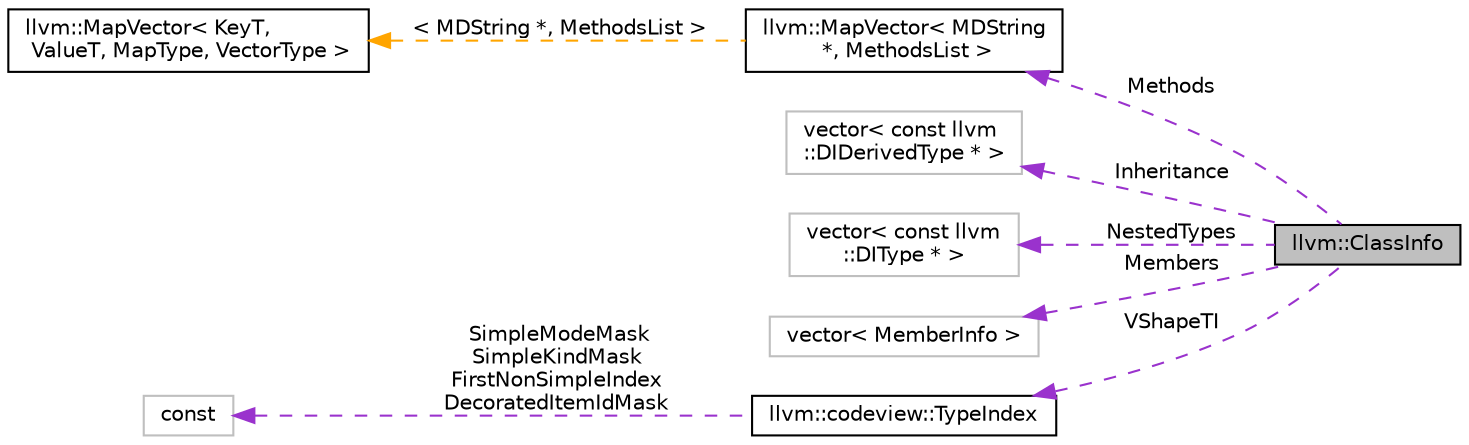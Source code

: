 digraph "llvm::ClassInfo"
{
 // LATEX_PDF_SIZE
  bgcolor="transparent";
  edge [fontname="Helvetica",fontsize="10",labelfontname="Helvetica",labelfontsize="10"];
  node [fontname="Helvetica",fontsize="10",shape=record];
  rankdir="LR";
  Node1 [label="llvm::ClassInfo",height=0.2,width=0.4,color="black", fillcolor="grey75", style="filled", fontcolor="black",tooltip=" "];
  Node2 -> Node1 [dir="back",color="darkorchid3",fontsize="10",style="dashed",label=" Methods" ,fontname="Helvetica"];
  Node2 [label="llvm::MapVector\< MDString\l *, MethodsList \>",height=0.2,width=0.4,color="black",URL="$classllvm_1_1MapVector.html",tooltip=" "];
  Node3 -> Node2 [dir="back",color="orange",fontsize="10",style="dashed",label=" \< MDString *, MethodsList \>" ,fontname="Helvetica"];
  Node3 [label="llvm::MapVector\< KeyT,\l ValueT, MapType, VectorType \>",height=0.2,width=0.4,color="black",URL="$classllvm_1_1MapVector.html",tooltip="This class implements a map that also provides access to all stored values in a deterministic order."];
  Node4 -> Node1 [dir="back",color="darkorchid3",fontsize="10",style="dashed",label=" Inheritance" ,fontname="Helvetica"];
  Node4 [label="vector\< const llvm\l::DIDerivedType * \>",height=0.2,width=0.4,color="grey75",tooltip=" "];
  Node5 -> Node1 [dir="back",color="darkorchid3",fontsize="10",style="dashed",label=" NestedTypes" ,fontname="Helvetica"];
  Node5 [label="vector\< const llvm\l::DIType * \>",height=0.2,width=0.4,color="grey75",tooltip=" "];
  Node6 -> Node1 [dir="back",color="darkorchid3",fontsize="10",style="dashed",label=" Members" ,fontname="Helvetica"];
  Node6 [label="vector\< MemberInfo \>",height=0.2,width=0.4,color="grey75",tooltip=" "];
  Node7 -> Node1 [dir="back",color="darkorchid3",fontsize="10",style="dashed",label=" VShapeTI" ,fontname="Helvetica"];
  Node7 [label="llvm::codeview::TypeIndex",height=0.2,width=0.4,color="black",URL="$classllvm_1_1codeview_1_1TypeIndex.html",tooltip="A 32-bit type reference."];
  Node8 -> Node7 [dir="back",color="darkorchid3",fontsize="10",style="dashed",label=" SimpleModeMask\nSimpleKindMask\nFirstNonSimpleIndex\nDecoratedItemIdMask" ,fontname="Helvetica"];
  Node8 [label="const",height=0.2,width=0.4,color="grey75",tooltip=" "];
}

